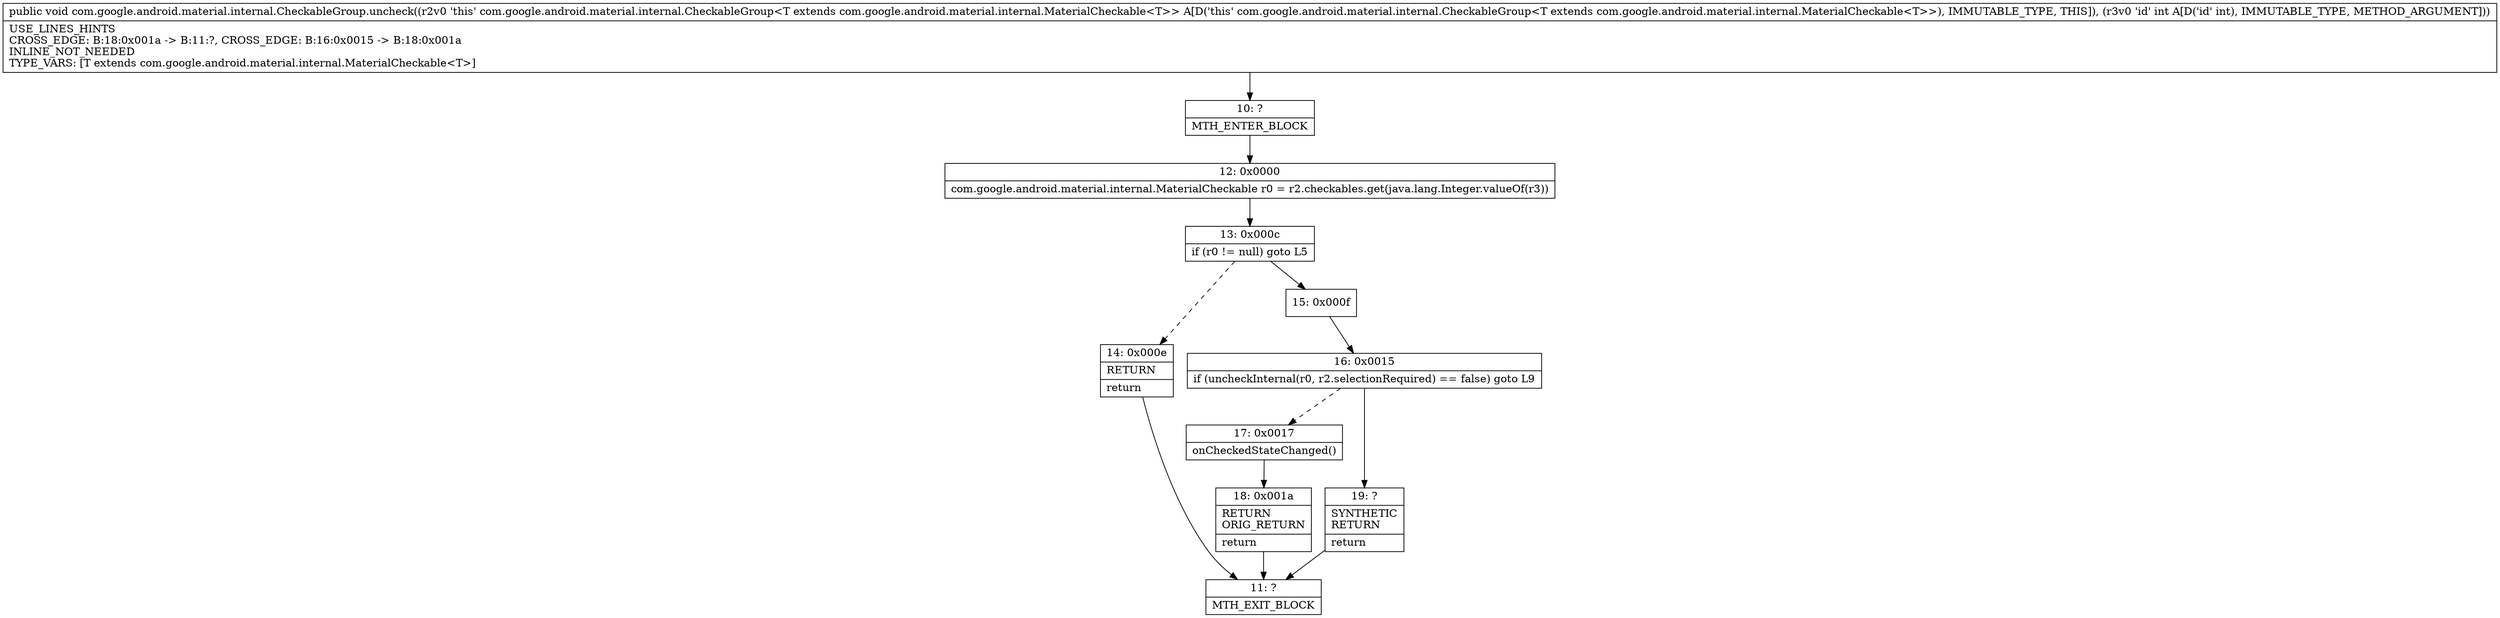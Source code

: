 digraph "CFG forcom.google.android.material.internal.CheckableGroup.uncheck(I)V" {
Node_10 [shape=record,label="{10\:\ ?|MTH_ENTER_BLOCK\l}"];
Node_12 [shape=record,label="{12\:\ 0x0000|com.google.android.material.internal.MaterialCheckable r0 = r2.checkables.get(java.lang.Integer.valueOf(r3))\l}"];
Node_13 [shape=record,label="{13\:\ 0x000c|if (r0 != null) goto L5\l}"];
Node_14 [shape=record,label="{14\:\ 0x000e|RETURN\l|return\l}"];
Node_11 [shape=record,label="{11\:\ ?|MTH_EXIT_BLOCK\l}"];
Node_15 [shape=record,label="{15\:\ 0x000f}"];
Node_16 [shape=record,label="{16\:\ 0x0015|if (uncheckInternal(r0, r2.selectionRequired) == false) goto L9\l}"];
Node_17 [shape=record,label="{17\:\ 0x0017|onCheckedStateChanged()\l}"];
Node_18 [shape=record,label="{18\:\ 0x001a|RETURN\lORIG_RETURN\l|return\l}"];
Node_19 [shape=record,label="{19\:\ ?|SYNTHETIC\lRETURN\l|return\l}"];
MethodNode[shape=record,label="{public void com.google.android.material.internal.CheckableGroup.uncheck((r2v0 'this' com.google.android.material.internal.CheckableGroup\<T extends com.google.android.material.internal.MaterialCheckable\<T\>\> A[D('this' com.google.android.material.internal.CheckableGroup\<T extends com.google.android.material.internal.MaterialCheckable\<T\>\>), IMMUTABLE_TYPE, THIS]), (r3v0 'id' int A[D('id' int), IMMUTABLE_TYPE, METHOD_ARGUMENT]))  | USE_LINES_HINTS\lCROSS_EDGE: B:18:0x001a \-\> B:11:?, CROSS_EDGE: B:16:0x0015 \-\> B:18:0x001a\lINLINE_NOT_NEEDED\lTYPE_VARS: [T extends com.google.android.material.internal.MaterialCheckable\<T\>]\l}"];
MethodNode -> Node_10;Node_10 -> Node_12;
Node_12 -> Node_13;
Node_13 -> Node_14[style=dashed];
Node_13 -> Node_15;
Node_14 -> Node_11;
Node_15 -> Node_16;
Node_16 -> Node_17[style=dashed];
Node_16 -> Node_19;
Node_17 -> Node_18;
Node_18 -> Node_11;
Node_19 -> Node_11;
}

